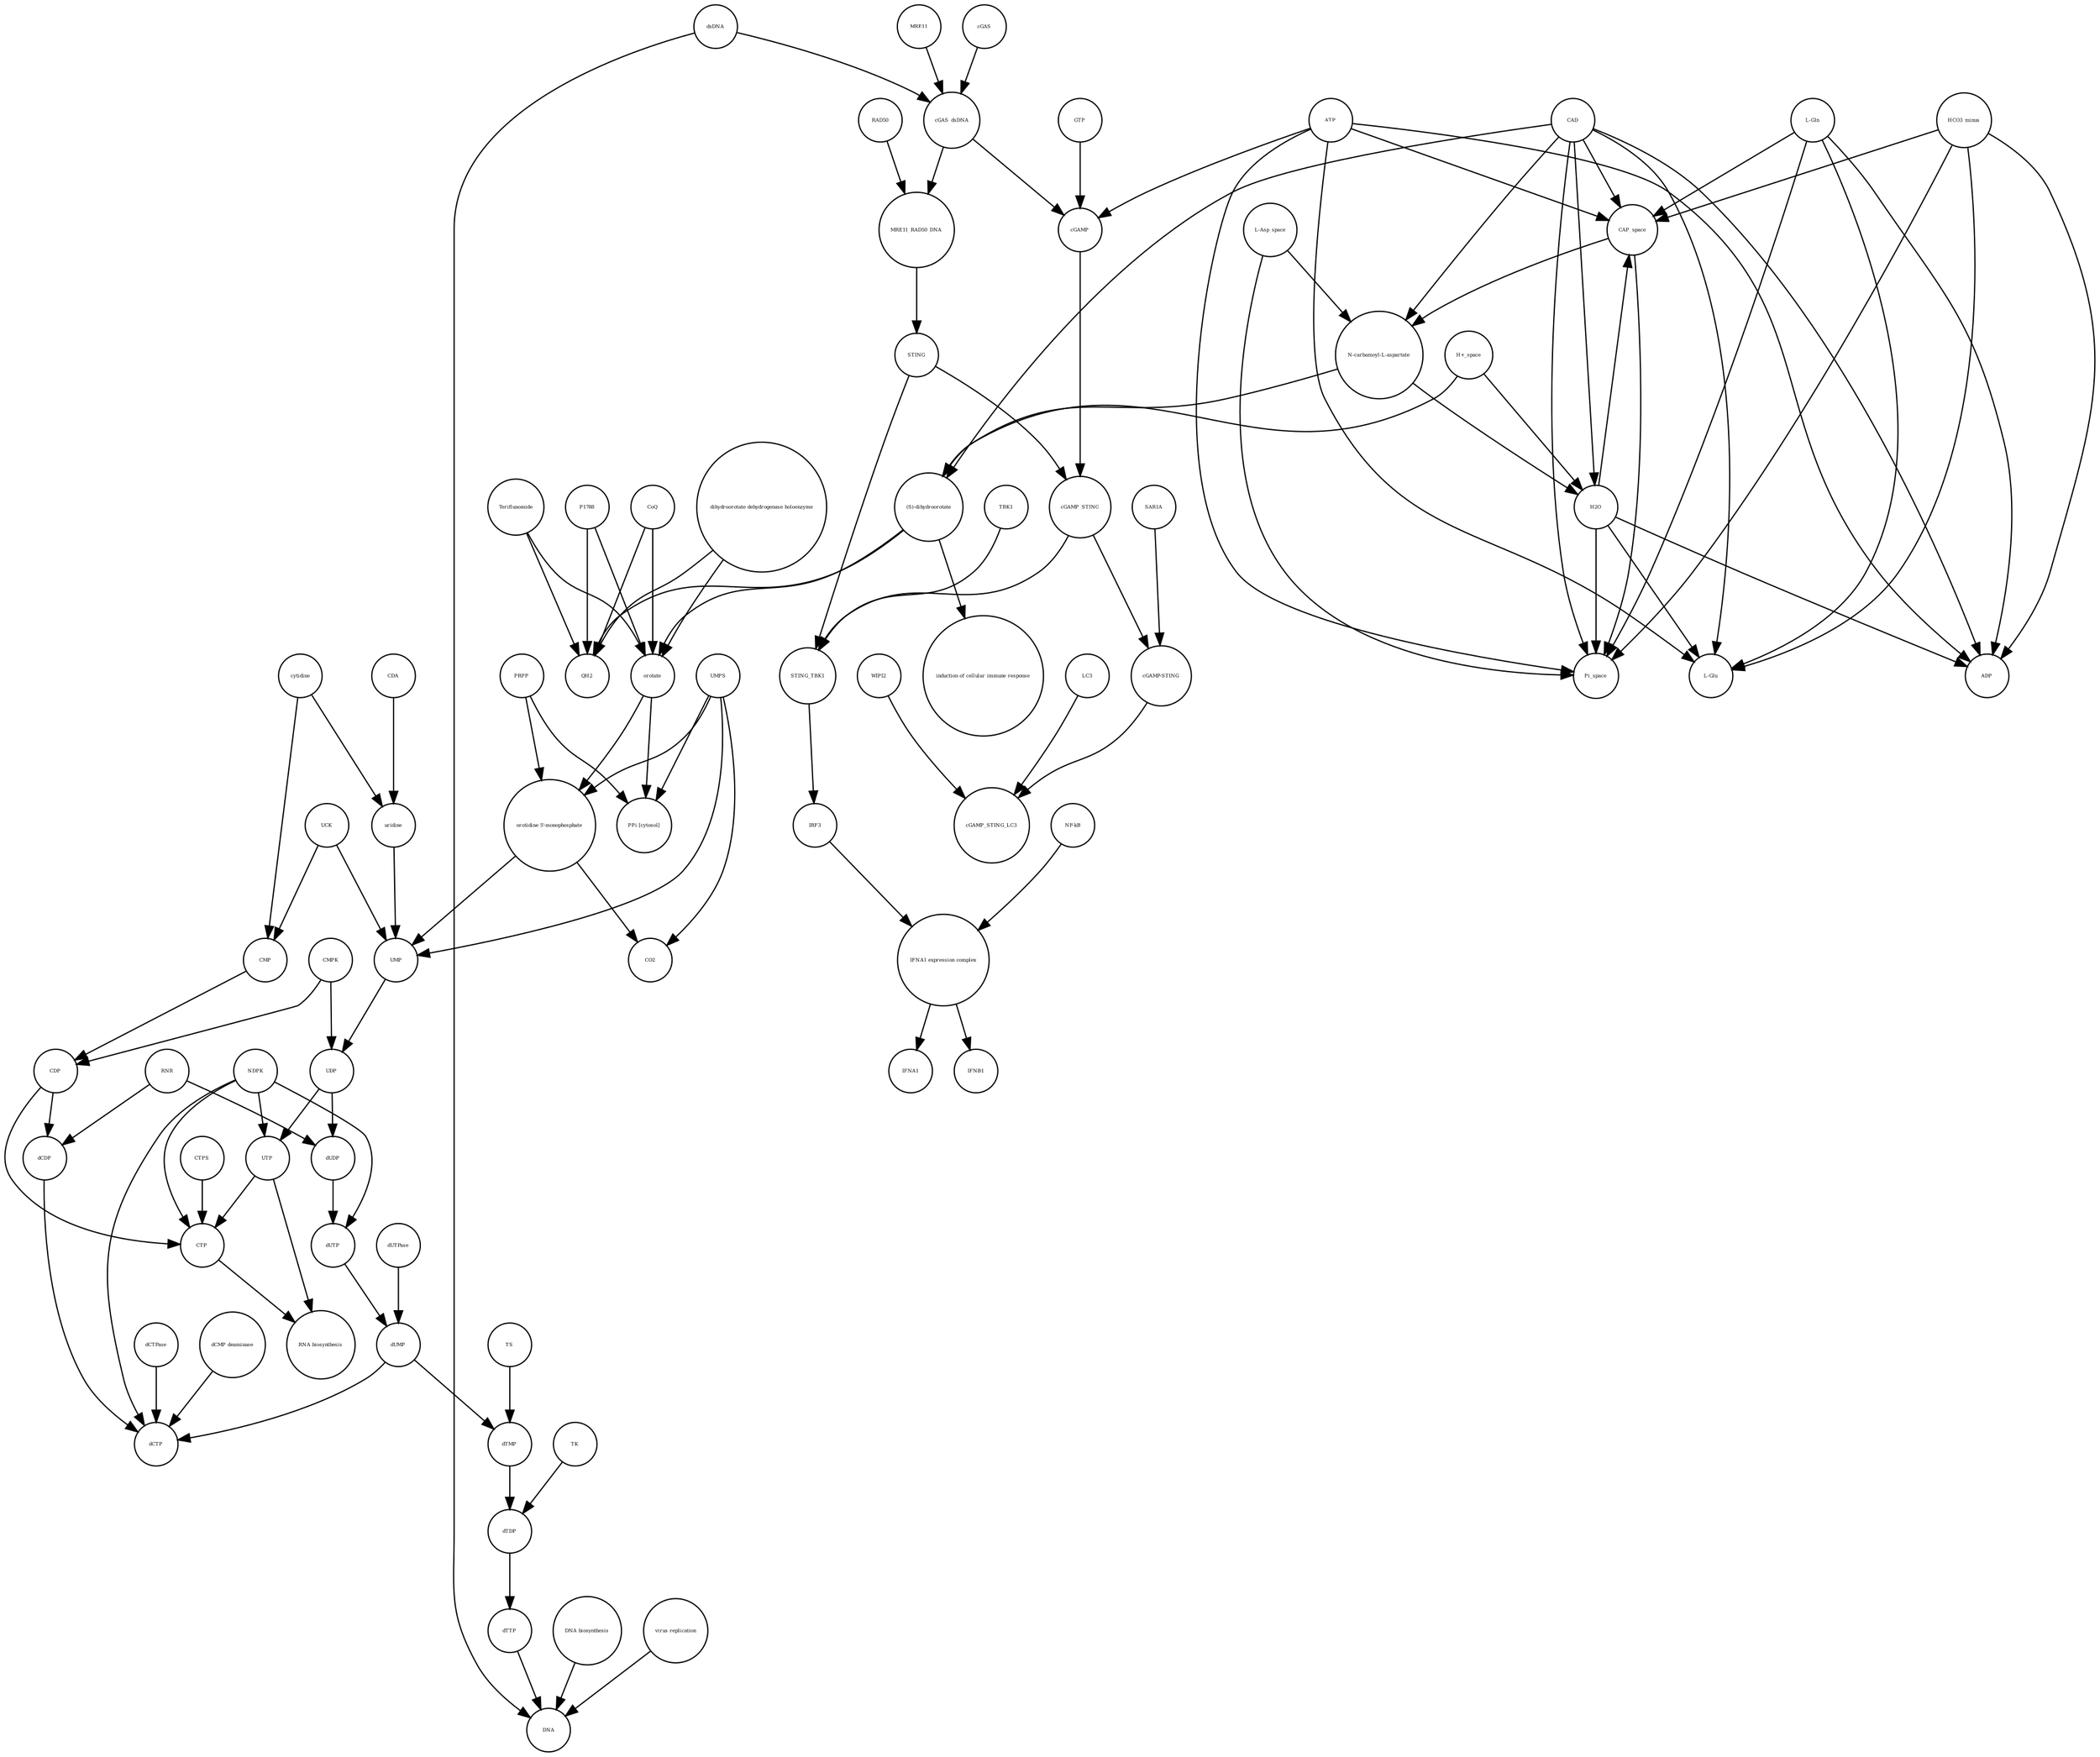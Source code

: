 strict digraph  {
UTP [annotation="", bipartite=0, cls="simple chemical", fontsize=4, label=UTP, shape=circle];
"RNA biosynthesis" [annotation="urn_miriam_obo.go_GO%3A0032774", bipartite=0, cls=phenotype, fontsize=4, label="RNA biosynthesis", shape=circle];
CTP [annotation="", bipartite=0, cls="simple chemical", fontsize=4, label=CTP, shape=circle];
"(S)-dihydroorotate" [annotation="", bipartite=0, cls="simple chemical", fontsize=4, label="(S)-dihydroorotate", shape=circle];
"induction of cellular immune response" [annotation="", bipartite=0, cls=phenotype, fontsize=4, label="induction of cellular immune response", shape=circle];
cGAS [annotation="", bipartite=0, cls=macromolecule, fontsize=4, label=cGAS, shape=circle];
orotate [annotation="", bipartite=0, cls="simple chemical", fontsize=4, label=orotate, shape=circle];
dUTP [annotation="", bipartite=0, cls="simple chemical", fontsize=4, label=dUTP, shape=circle];
IFNB1 [annotation="", bipartite=0, cls="nucleic acid feature", fontsize=4, label=IFNB1, shape=circle];
P1788 [annotation="", bipartite=0, cls="simple chemical", fontsize=4, label=P1788, shape=circle];
uridine [annotation="", bipartite=0, cls="simple chemical", fontsize=4, label=uridine, shape=circle];
UMP [annotation="", bipartite=0, cls="simple chemical", fontsize=4, label=UMP, shape=circle];
cGAMP [annotation="", bipartite=0, cls="simple chemical", fontsize=4, label=cGAMP, shape=circle];
CMPK [annotation="", bipartite=0, cls=macromolecule, fontsize=4, label=CMPK, shape=circle];
GTP [annotation="", bipartite=0, cls="simple chemical", fontsize=4, label=GTP, shape=circle];
RAD50 [annotation="", bipartite=0, cls="macromolecule multimer", fontsize=4, label=RAD50, shape=circle];
"N-carbamoyl-L-aspartate" [annotation="", bipartite=0, cls="simple chemical", fontsize=4, label="N-carbamoyl-L-aspartate", shape=circle];
CoQ [annotation="", bipartite=0, cls="simple chemical", fontsize=4, label=CoQ, shape=circle];
CO2 [annotation="", bipartite=0, cls="simple chemical", fontsize=4, label=CO2, shape=circle];
STING [annotation="", bipartite=0, cls="macromolecule multimer", fontsize=4, label=STING, shape=circle];
"cGAMP-STING" [annotation="", bipartite=0, cls=complex, fontsize=4, label="cGAMP-STING", shape=circle];
WIPI2 [annotation="", bipartite=0, cls=macromolecule, fontsize=4, label=WIPI2, shape=circle];
CDP [annotation="", bipartite=0, cls="simple chemical", fontsize=4, label=CDP, shape=circle];
LC3 [annotation="", bipartite=0, cls=macromolecule, fontsize=4, label=LC3, shape=circle];
UMPS [annotation="", bipartite=0, cls="macromolecule multimer", fontsize=4, label=UMPS, shape=circle];
dsDNA [annotation="", bipartite=0, cls="simple chemical", fontsize=4, label=dsDNA, shape=circle];
NDPK [annotation="", bipartite=0, cls=macromolecule, fontsize=4, label=NDPK, shape=circle];
dTMP [annotation="", bipartite=0, cls="simple chemical", fontsize=4, label=dTMP, shape=circle];
CAP_space [annotation="", bipartite=0, cls="simple chemical", fontsize=4, label=CAP_space, shape=circle];
CDA [annotation="", bipartite=0, cls=macromolecule, fontsize=4, label=CDA, shape=circle];
UCK [annotation="", bipartite=0, cls=macromolecule, fontsize=4, label=UCK, shape=circle];
dCTP [annotation="", bipartite=0, cls="simple chemical", fontsize=4, label=dCTP, shape=circle];
dTTP [annotation="", bipartite=0, cls="simple chemical", fontsize=4, label=dTTP, shape=circle];
H2O [annotation="", bipartite=0, cls="simple chemical", fontsize=4, label=H2O, shape=circle];
cGAS_dsDNA [annotation="", bipartite=0, cls=complex, fontsize=4, label=cGAS_dsDNA, shape=circle];
STING_TBK1 [annotation="", bipartite=0, cls=complex, fontsize=4, label=STING_TBK1, shape=circle];
MRE11 [annotation="", bipartite=0, cls="macromolecule multimer", fontsize=4, label=MRE11, shape=circle];
"orotidine 5'-monophosphate" [annotation="", bipartite=0, cls="simple chemical", fontsize=4, label="orotidine 5'-monophosphate", shape=circle];
"PPi [cytosol]" [annotation="", bipartite=0, cls="simple chemical", fontsize=4, label="PPi [cytosol]", shape=circle];
"DNA biosynthesis" [annotation="urn_miriam_obo.go_GO%3A0071897", bipartite=0, cls=phenotype, fontsize=4, label="DNA biosynthesis", shape=circle];
"L-Glu" [annotation="", bipartite=0, cls="simple chemical", fontsize=4, label="L-Glu", shape=circle];
TK [annotation="", bipartite=0, cls=macromolecule, fontsize=4, label=TK, shape=circle];
"virus replication" [annotation="", bipartite=0, cls=phenotype, fontsize=4, label="virus replication", shape=circle];
cGAMP_STING_LC3 [annotation="", bipartite=0, cls=complex, fontsize=4, label=cGAMP_STING_LC3, shape=circle];
dCTPase [annotation="", bipartite=0, cls=macromolecule, fontsize=4, label=dCTPase, shape=circle];
"L-Gln" [annotation="", bipartite=0, cls="simple chemical", fontsize=4, label="L-Gln", shape=circle];
"dCMP deaminase" [annotation="", bipartite=0, cls=macromolecule, fontsize=4, label="dCMP deaminase", shape=circle];
cGAMP_STING [annotation="", bipartite=0, cls=complex, fontsize=4, label=cGAMP_STING, shape=circle];
HCO3_minus [annotation="", bipartite=0, cls="simple chemical", fontsize=4, label=HCO3_minus, shape=circle];
"NF-kB" [annotation="", bipartite=0, cls=complex, fontsize=4, label="NF-kB", shape=circle];
dUTPase [annotation="", bipartite=0, cls=macromolecule, fontsize=4, label=dUTPase, shape=circle];
dCDP [annotation="", bipartite=0, cls="simple chemical", fontsize=4, label=dCDP, shape=circle];
IFNA1 [annotation="", bipartite=0, cls="nucleic acid feature", fontsize=4, label=IFNA1, shape=circle];
"H+_space" [annotation="", bipartite=0, cls="simple chemical", fontsize=4, label="H+_space", shape=circle];
CAD [annotation="", bipartite=0, cls=macromolecule, fontsize=4, label=CAD, shape=circle];
CTPS [annotation="", bipartite=0, cls=macromolecule, fontsize=4, label=CTPS, shape=circle];
ATP [annotation="", bipartite=0, cls="simple chemical", fontsize=4, label=ATP, shape=circle];
TBK1 [annotation="", bipartite=0, cls=macromolecule, fontsize=4, label=TBK1, shape=circle];
ADP [annotation="", bipartite=0, cls="simple chemical", fontsize=4, label=ADP, shape=circle];
"dihydroorotate dehydrogenase holoenzyme" [annotation="", bipartite=0, cls="simple chemical", fontsize=4, label="dihydroorotate dehydrogenase holoenzyme", shape=circle];
cytidine [annotation="", bipartite=0, cls="simple chemical", fontsize=4, label=cytidine, shape=circle];
Pi_space [annotation="", bipartite=0, cls="simple chemical", fontsize=4, label=Pi_space, shape=circle];
QH2 [annotation="", bipartite=0, cls="simple chemical", fontsize=4, label=QH2, shape=circle];
RNR [annotation="", bipartite=0, cls=macromolecule, fontsize=4, label=RNR, shape=circle];
Teriflunomide [annotation="", bipartite=0, cls="simple chemical", fontsize=4, label=Teriflunomide, shape=circle];
"L-Asp_space" [annotation="", bipartite=0, cls="simple chemical", fontsize=4, label="L-Asp_space", shape=circle];
dUMP [annotation="", bipartite=0, cls="simple chemical", fontsize=4, label=dUMP, shape=circle];
CMP [annotation="", bipartite=0, cls="simple chemical", fontsize=4, label=CMP, shape=circle];
UDP [annotation="", bipartite=0, cls="simple chemical", fontsize=4, label=UDP, shape=circle];
"IFNA1 expression complex" [annotation="", bipartite=0, cls=complex, fontsize=4, label="IFNA1 expression complex", shape=circle];
PRPP [annotation="", bipartite=0, cls="simple chemical", fontsize=4, label=PRPP, shape=circle];
dTDP [annotation="", bipartite=0, cls="simple chemical", fontsize=4, label=dTDP, shape=circle];
IRF3 [annotation="", bipartite=0, cls="macromolecule multimer", fontsize=4, label=IRF3, shape=circle];
DNA [annotation="", bipartite=0, cls="nucleic acid feature", fontsize=4, label=DNA, shape=circle];
MRE11_RAD50_DNA [annotation="", bipartite=0, cls=complex, fontsize=4, label=MRE11_RAD50_DNA, shape=circle];
SAR1A [annotation="", bipartite=0, cls=macromolecule, fontsize=4, label=SAR1A, shape=circle];
TS [annotation="", bipartite=0, cls=macromolecule, fontsize=4, label=TS, shape=circle];
dUDP [annotation="", bipartite=0, cls="simple chemical", fontsize=4, label=dUDP, shape=circle];
UTP -> "RNA biosynthesis"  [annotation="", interaction_type="necessary stimulation"];
UTP -> CTP  [annotation="", interaction_type=production];
CTP -> "RNA biosynthesis"  [annotation="", interaction_type="necessary stimulation"];
"(S)-dihydroorotate" -> "induction of cellular immune response"  [annotation="", interaction_type="necessary stimulation"];
"(S)-dihydroorotate" -> orotate  [annotation="", interaction_type=production];
"(S)-dihydroorotate" -> QH2  [annotation="", interaction_type=production];
cGAS -> cGAS_dsDNA  [annotation="", interaction_type=production];
orotate -> "PPi [cytosol]"  [annotation="", interaction_type=production];
orotate -> "orotidine 5'-monophosphate"  [annotation="", interaction_type=production];
dUTP -> dUMP  [annotation="", interaction_type=production];
P1788 -> orotate  [annotation=urn_miriam_reactome_REACT_1698, interaction_type=inhibition];
P1788 -> QH2  [annotation=urn_miriam_reactome_REACT_1698, interaction_type=inhibition];
uridine -> UMP  [annotation="", interaction_type=production];
UMP -> UDP  [annotation="", interaction_type=production];
cGAMP -> cGAMP_STING  [annotation="", interaction_type=production];
CMPK -> UDP  [annotation="", interaction_type=catalysis];
CMPK -> CDP  [annotation="", interaction_type=catalysis];
GTP -> cGAMP  [annotation="", interaction_type=production];
RAD50 -> MRE11_RAD50_DNA  [annotation="", interaction_type=production];
"N-carbamoyl-L-aspartate" -> "(S)-dihydroorotate"  [annotation="", interaction_type=production];
"N-carbamoyl-L-aspartate" -> H2O  [annotation="", interaction_type=production];
CoQ -> orotate  [annotation="", interaction_type=production];
CoQ -> QH2  [annotation="", interaction_type=production];
STING -> STING_TBK1  [annotation="", interaction_type=production];
STING -> cGAMP_STING  [annotation="", interaction_type=production];
"cGAMP-STING" -> cGAMP_STING_LC3  [annotation="", interaction_type=production];
WIPI2 -> cGAMP_STING_LC3  [annotation="", interaction_type=catalysis];
CDP -> dCDP  [annotation="", interaction_type=production];
CDP -> CTP  [annotation="", interaction_type=production];
LC3 -> cGAMP_STING_LC3  [annotation="", interaction_type=production];
UMPS -> "PPi [cytosol]"  [annotation=urn_miriam_reactome_REACT_1698, interaction_type=catalysis];
UMPS -> "orotidine 5'-monophosphate"  [annotation=urn_miriam_reactome_REACT_1698, interaction_type=catalysis];
UMPS -> UMP  [annotation=urn_miriam_reactome_REACT_1698, interaction_type=catalysis];
UMPS -> CO2  [annotation=urn_miriam_reactome_REACT_1698, interaction_type=catalysis];
dsDNA -> cGAS_dsDNA  [annotation="", interaction_type=production];
dsDNA -> DNA  [annotation="", interaction_type=production];
NDPK -> UTP  [annotation="", interaction_type=catalysis];
NDPK -> CTP  [annotation="", interaction_type=catalysis];
NDPK -> dUTP  [annotation="", interaction_type=catalysis];
NDPK -> dCTP  [annotation="", interaction_type=catalysis];
dTMP -> dTDP  [annotation="", interaction_type=production];
CAP_space -> Pi_space  [annotation="", interaction_type=production];
CAP_space -> "N-carbamoyl-L-aspartate"  [annotation="", interaction_type=production];
CDA -> uridine  [annotation="", interaction_type=catalysis];
UCK -> UMP  [annotation="", interaction_type=catalysis];
UCK -> CMP  [annotation="", interaction_type=catalysis];
dTTP -> DNA  [annotation="", interaction_type=production];
H2O -> CAP_space  [annotation="", interaction_type=production];
H2O -> ADP  [annotation="", interaction_type=production];
H2O -> Pi_space  [annotation="", interaction_type=production];
H2O -> "L-Glu"  [annotation="", interaction_type=production];
cGAS_dsDNA -> MRE11_RAD50_DNA  [annotation="", interaction_type=production];
cGAS_dsDNA -> cGAMP  [annotation="", interaction_type=catalysis];
STING_TBK1 -> IRF3  [annotation="", interaction_type=catalysis];
MRE11 -> cGAS_dsDNA  [annotation="", interaction_type=production];
"orotidine 5'-monophosphate" -> UMP  [annotation="", interaction_type=production];
"orotidine 5'-monophosphate" -> CO2  [annotation="", interaction_type=production];
"DNA biosynthesis" -> DNA  [annotation="", interaction_type=catalysis];
TK -> dTDP  [annotation="", interaction_type=catalysis];
"virus replication" -> DNA  [annotation="", interaction_type=inhibition];
dCTPase -> dCTP  [annotation="", interaction_type=catalysis];
"L-Gln" -> CAP_space  [annotation="", interaction_type=production];
"L-Gln" -> ADP  [annotation="", interaction_type=production];
"L-Gln" -> Pi_space  [annotation="", interaction_type=production];
"L-Gln" -> "L-Glu"  [annotation="", interaction_type=production];
"dCMP deaminase" -> dCTP  [annotation="", interaction_type=catalysis];
cGAMP_STING -> STING_TBK1  [annotation="", interaction_type=production];
cGAMP_STING -> "cGAMP-STING"  [annotation="", interaction_type=production];
HCO3_minus -> CAP_space  [annotation="", interaction_type=production];
HCO3_minus -> ADP  [annotation="", interaction_type=production];
HCO3_minus -> Pi_space  [annotation="", interaction_type=production];
HCO3_minus -> "L-Glu"  [annotation="", interaction_type=production];
"NF-kB" -> "IFNA1 expression complex"  [annotation="", interaction_type=production];
dUTPase -> dUMP  [annotation="", interaction_type=catalysis];
dCDP -> dCTP  [annotation="", interaction_type=production];
"H+_space" -> "(S)-dihydroorotate"  [annotation="", interaction_type=production];
"H+_space" -> H2O  [annotation="", interaction_type=production];
CAD -> H2O  [annotation=urn_miriam_reactome_REACT_1698, interaction_type=catalysis];
CAD -> "(S)-dihydroorotate"  [annotation=urn_miriam_reactome_REACT_1698, interaction_type=catalysis];
CAD -> "N-carbamoyl-L-aspartate"  [annotation=urn_miriam_reactome_REACT_1698, interaction_type=catalysis];
CAD -> Pi_space  [annotation=urn_miriam_reactome_REACT_1698, interaction_type=catalysis];
CAD -> "L-Glu"  [annotation=urn_miriam_reactome_REACT_1698, interaction_type=catalysis];
CAD -> CAP_space  [annotation=urn_miriam_reactome_REACT_1698, interaction_type=catalysis];
CAD -> ADP  [annotation=urn_miriam_reactome_REACT_1698, interaction_type=catalysis];
CTPS -> CTP  [annotation="", interaction_type=catalysis];
ATP -> "L-Glu"  [annotation="", interaction_type=production];
ATP -> CAP_space  [annotation="", interaction_type=production];
ATP -> ADP  [annotation="", interaction_type=production];
ATP -> Pi_space  [annotation="", interaction_type=production];
ATP -> cGAMP  [annotation="", interaction_type=production];
TBK1 -> STING_TBK1  [annotation="", interaction_type=production];
"dihydroorotate dehydrogenase holoenzyme" -> orotate  [annotation=urn_miriam_reactome_REACT_1698, interaction_type=catalysis];
"dihydroorotate dehydrogenase holoenzyme" -> QH2  [annotation=urn_miriam_reactome_REACT_1698, interaction_type=catalysis];
cytidine -> uridine  [annotation="", interaction_type=production];
cytidine -> CMP  [annotation="", interaction_type=production];
RNR -> dCDP  [annotation="", interaction_type=catalysis];
RNR -> dUDP  [annotation="", interaction_type=catalysis];
Teriflunomide -> orotate  [annotation=urn_miriam_reactome_REACT_1698, interaction_type=inhibition];
Teriflunomide -> QH2  [annotation=urn_miriam_reactome_REACT_1698, interaction_type=inhibition];
"L-Asp_space" -> Pi_space  [annotation="", interaction_type=production];
"L-Asp_space" -> "N-carbamoyl-L-aspartate"  [annotation="", interaction_type=production];
dUMP -> dCTP  [annotation="", interaction_type=production];
dUMP -> dTMP  [annotation="", interaction_type=production];
CMP -> CDP  [annotation="", interaction_type=production];
UDP -> UTP  [annotation="", interaction_type=production];
UDP -> dUDP  [annotation="", interaction_type=production];
"IFNA1 expression complex" -> IFNA1  [annotation="", interaction_type=stimulation];
"IFNA1 expression complex" -> IFNB1  [annotation="", interaction_type=stimulation];
PRPP -> "PPi [cytosol]"  [annotation="", interaction_type=production];
PRPP -> "orotidine 5'-monophosphate"  [annotation="", interaction_type=production];
dTDP -> dTTP  [annotation="", interaction_type=production];
IRF3 -> "IFNA1 expression complex"  [annotation="", interaction_type=production];
MRE11_RAD50_DNA -> STING  [annotation="", interaction_type=catalysis];
SAR1A -> "cGAMP-STING"  [annotation="", interaction_type=catalysis];
TS -> dTMP  [annotation="", interaction_type=catalysis];
dUDP -> dUTP  [annotation="", interaction_type=production];
}
